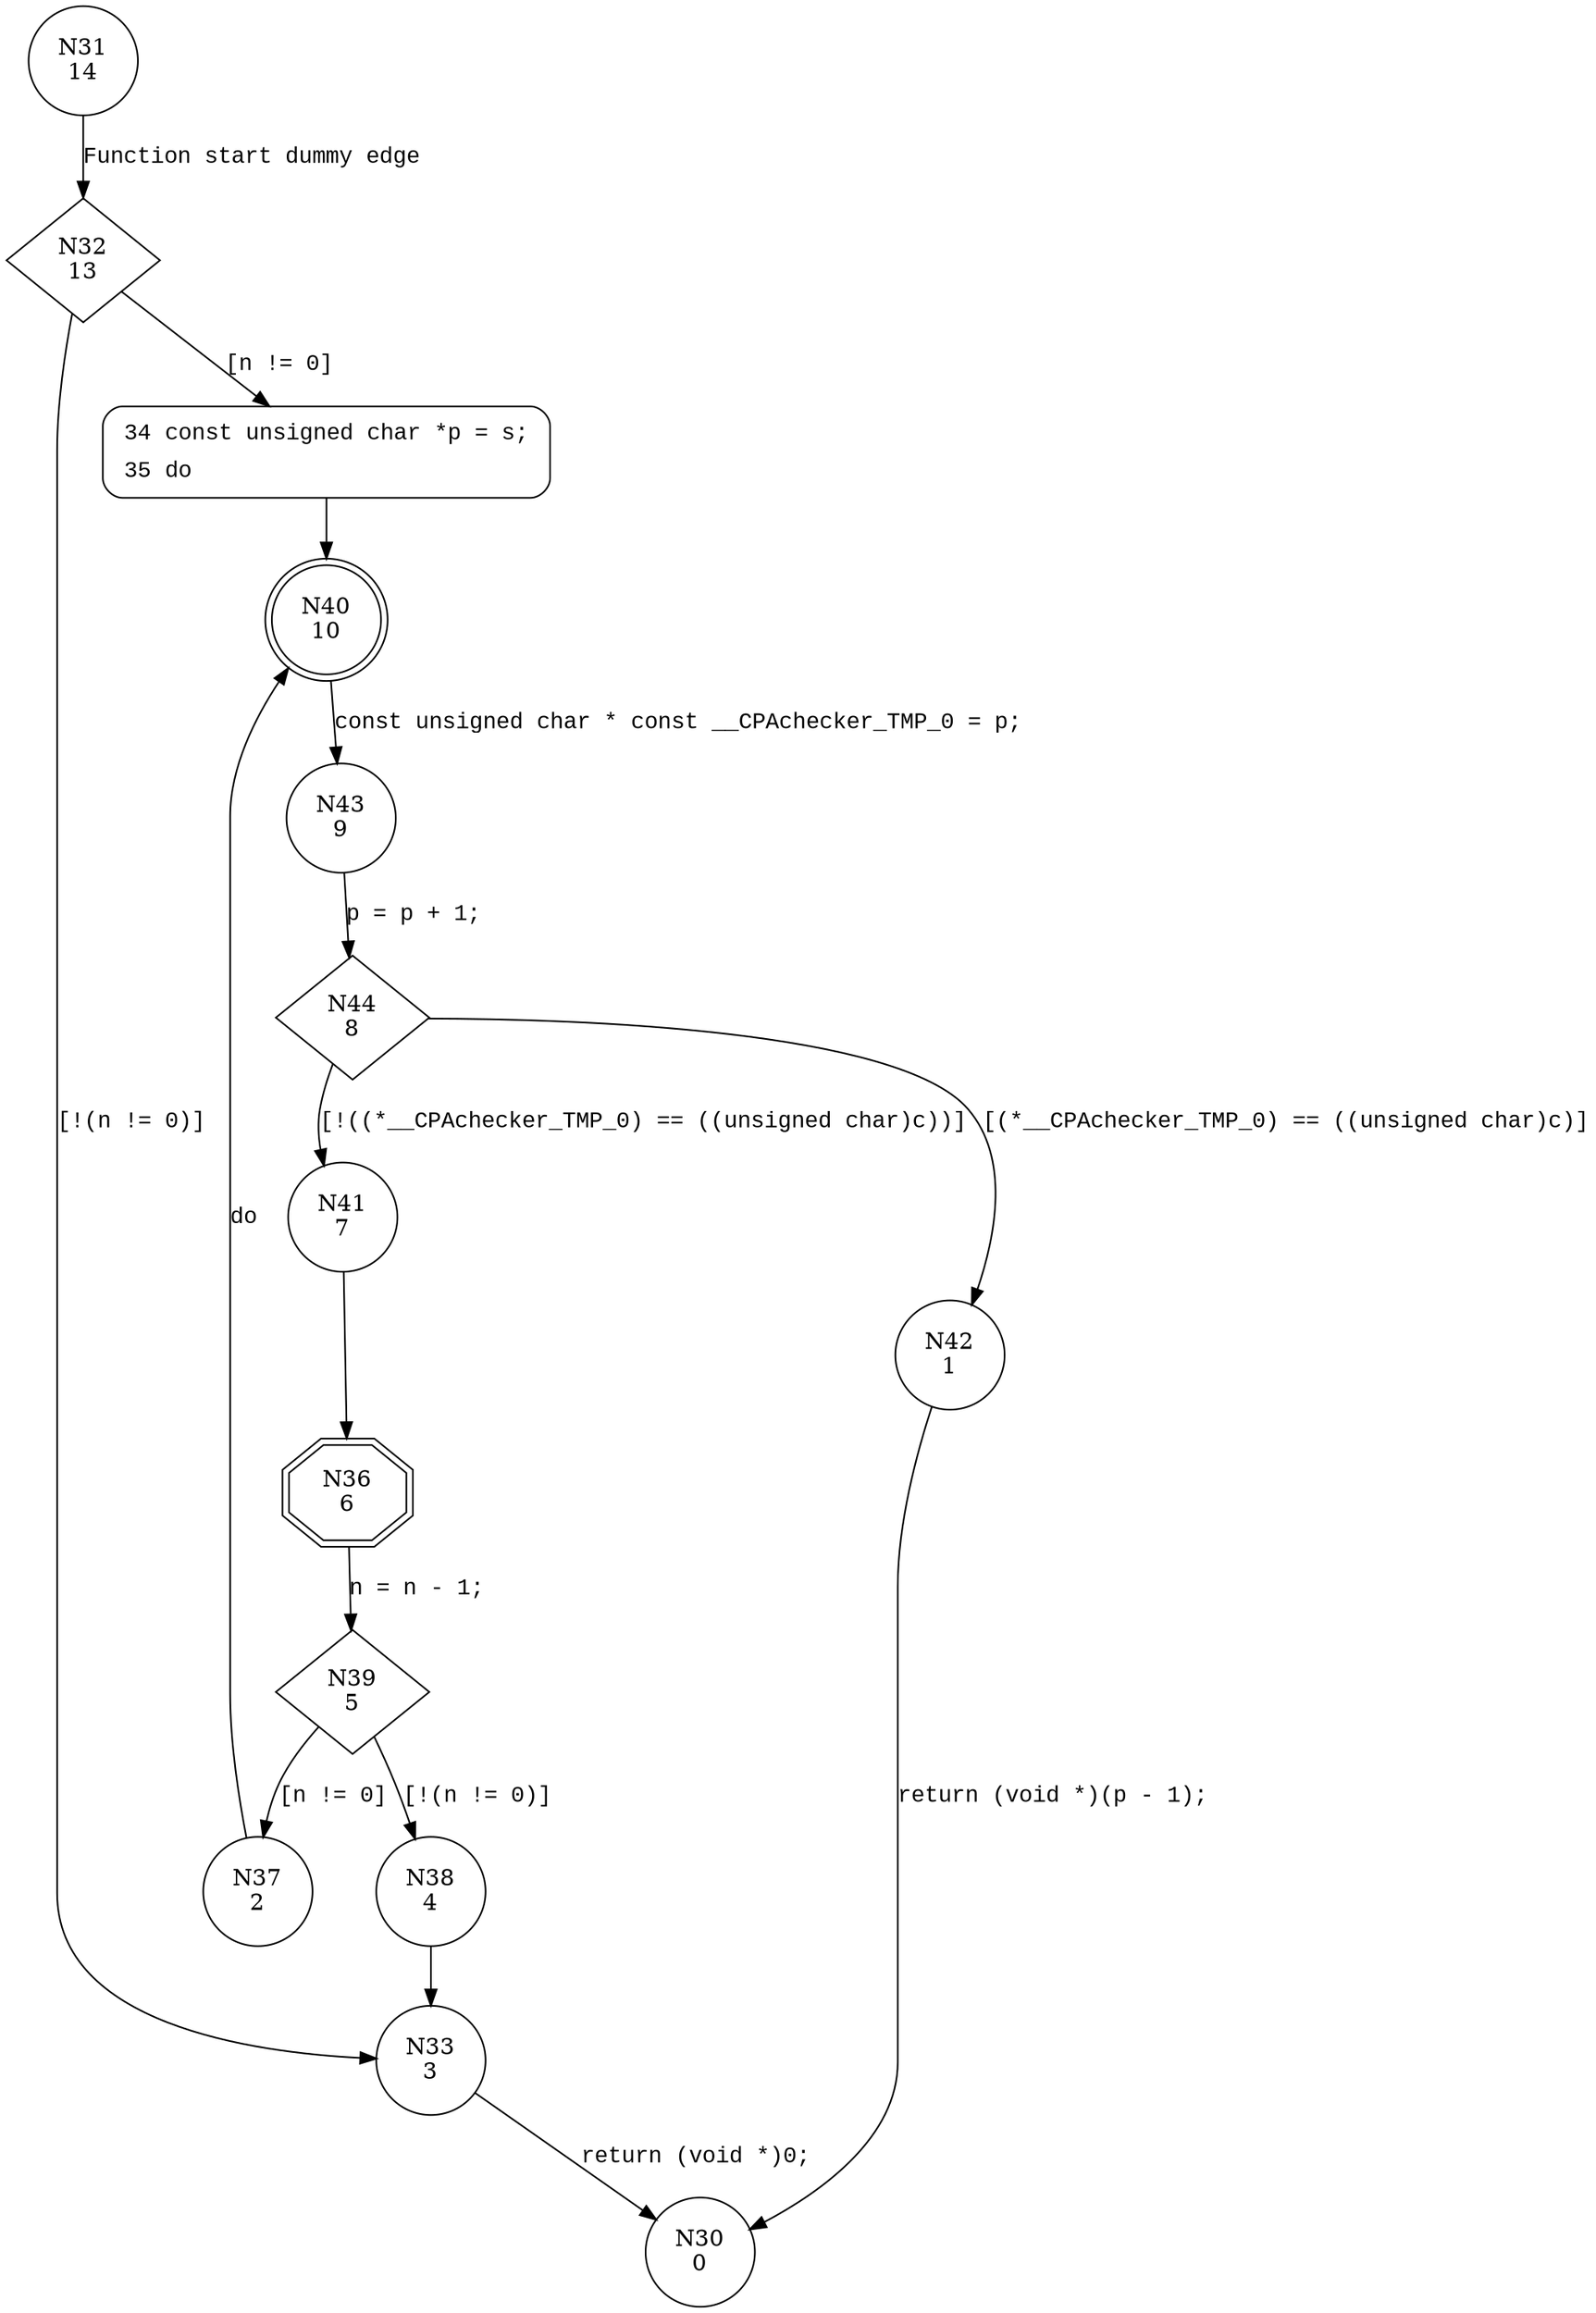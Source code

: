 digraph cmemchr {
31 [shape="circle" label="N31\n14"]
32 [shape="diamond" label="N32\n13"]
34 [shape="circle" label="N34\n12"]
33 [shape="circle" label="N33\n3"]
30 [shape="circle" label="N30\n0"]
40 [shape="doublecircle" label="N40\n10"]
43 [shape="circle" label="N43\n9"]
44 [shape="diamond" label="N44\n8"]
42 [shape="circle" label="N42\n1"]
41 [shape="circle" label="N41\n7"]
36 [shape="doubleoctagon" label="N36\n6"]
39 [shape="diamond" label="N39\n5"]
37 [shape="circle" label="N37\n2"]
38 [shape="circle" label="N38\n4"]
34 [style="filled,bold" penwidth="1" fillcolor="white" fontname="Courier New" shape="Mrecord" label=<<table border="0" cellborder="0" cellpadding="3" bgcolor="white"><tr><td align="right">34</td><td align="left">const unsigned char *p = s;</td></tr><tr><td align="right">35</td><td align="left">do</td></tr></table>>]
34 -> 40[label=""]
31 -> 32 [label="Function start dummy edge" fontname="Courier New"]
32 -> 34 [label="[n != 0]" fontname="Courier New"]
32 -> 33 [label="[!(n != 0)]" fontname="Courier New"]
33 -> 30 [label="return (void *)0;" fontname="Courier New"]
40 -> 43 [label="const unsigned char * const __CPAchecker_TMP_0 = p;" fontname="Courier New"]
44 -> 42 [label="[(*__CPAchecker_TMP_0) == ((unsigned char)c)]" fontname="Courier New"]
44 -> 41 [label="[!((*__CPAchecker_TMP_0) == ((unsigned char)c))]" fontname="Courier New"]
36 -> 39 [label="n = n - 1;" fontname="Courier New"]
39 -> 37 [label="[n != 0]" fontname="Courier New"]
39 -> 38 [label="[!(n != 0)]" fontname="Courier New"]
37 -> 40 [label="do" fontname="Courier New"]
43 -> 44 [label="p = p + 1;" fontname="Courier New"]
41 -> 36 [label="" fontname="Courier New"]
38 -> 33 [label="" fontname="Courier New"]
42 -> 30 [label="return (void *)(p - 1);" fontname="Courier New"]
}